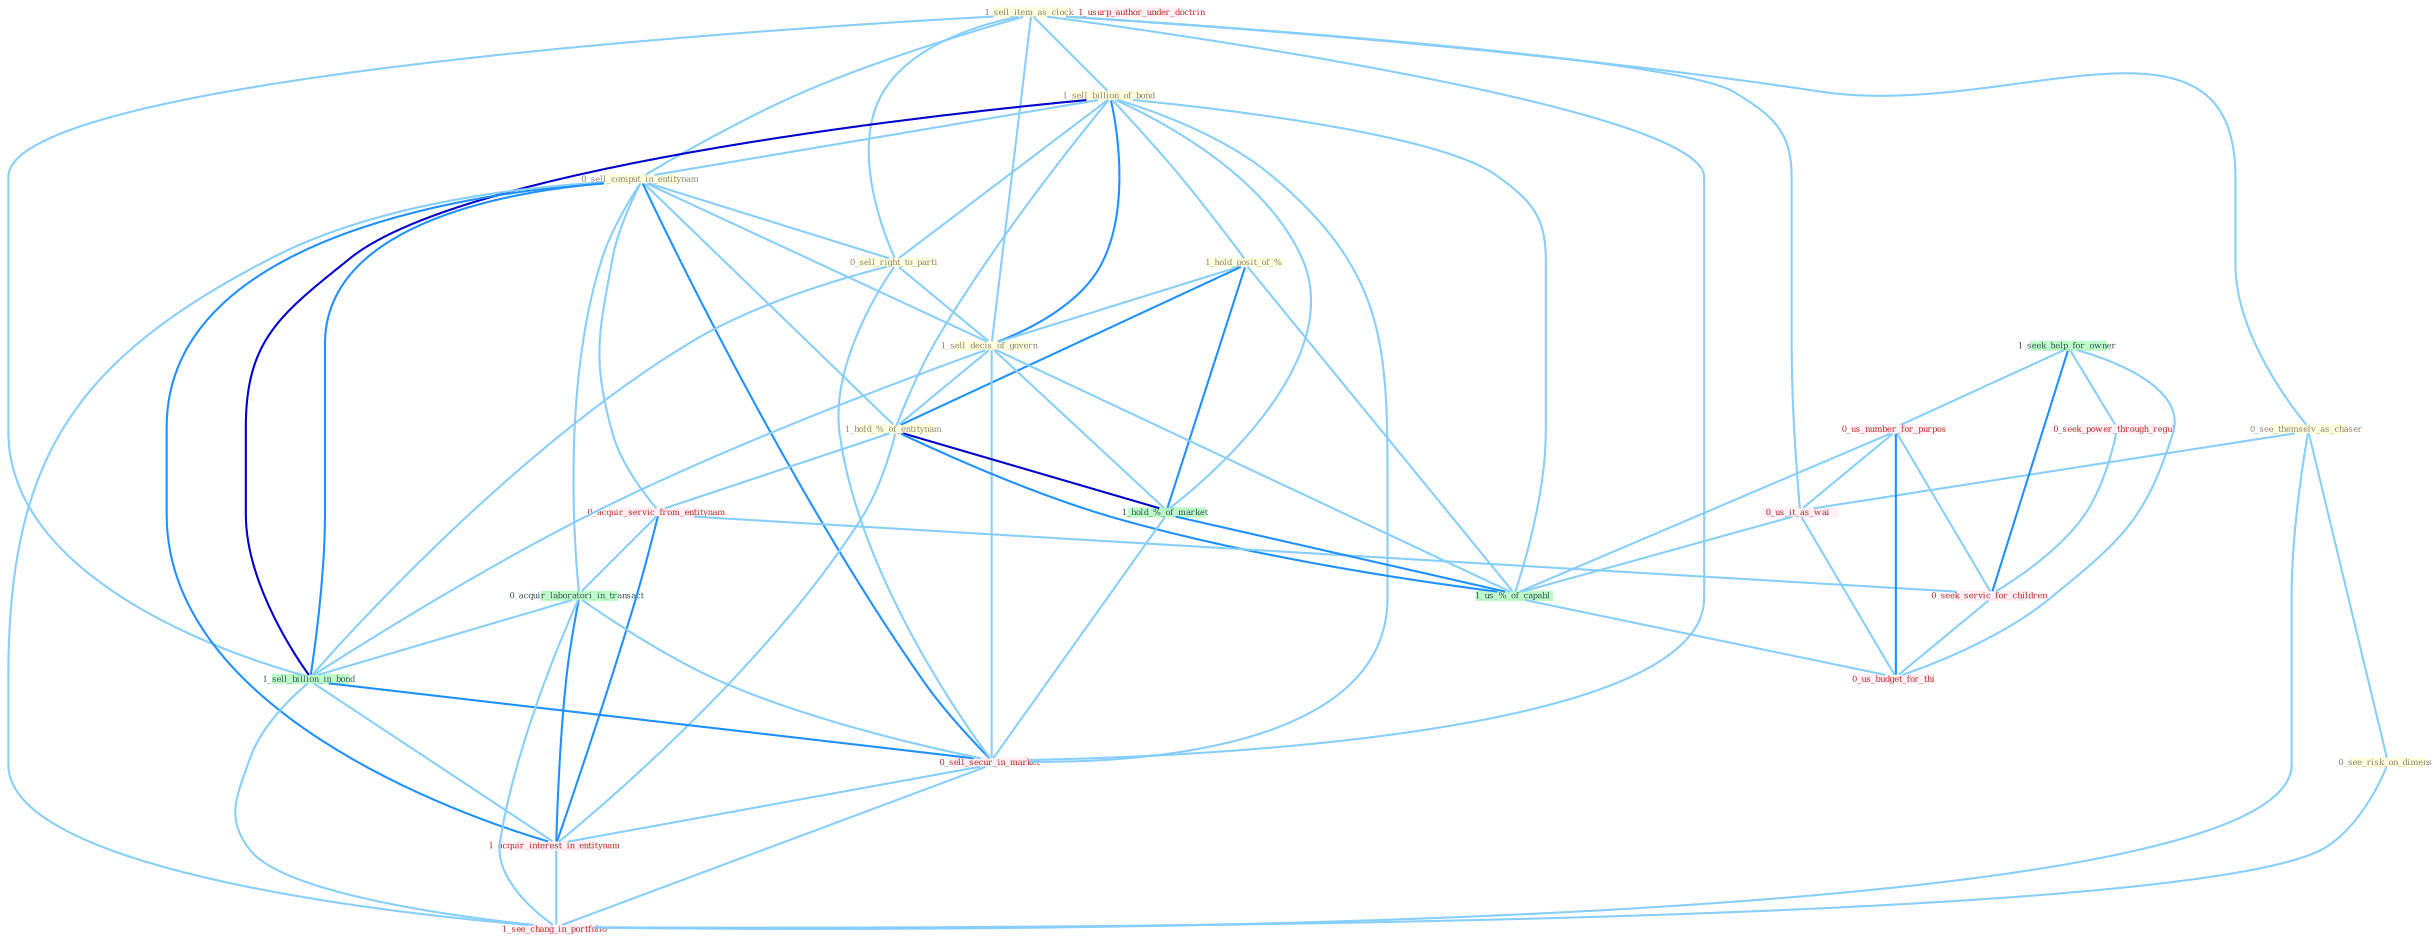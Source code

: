 Graph G{ 
    node
    [shape=polygon,style=filled,width=.5,height=.06,color="#BDFCC9",fixedsize=true,fontsize=4,
    fontcolor="#2f4f4f"];
    {node
    [color="#ffffe0", fontcolor="#8b7d6b"] "1_sell_item_as_clock " "1_sell_billion_of_bond " "1_hold_posit_of_% " "0_see_themselv_as_chaser " "0_sell_comput_in_entitynam " "0_sell_right_to_parti " "0_see_risk_on_dimens " "1_sell_decis_of_govern " "1_hold_%_of_entitynam "}
{node [color="#fff0f5", fontcolor="#b22222"] "0_acquir_servic_from_entitynam " "0_seek_power_through_regul " "0_us_number_for_purpos " "0_us_it_as_wai " "1_usurp_author_under_doctrin " "0_sell_secur_in_market " "1_acquir_interest_in_entitynam " "0_seek_servic_for_children " "1_see_chang_in_portfolio " "0_us_budget_for_thi "}
edge [color="#B0E2FF"];

	"1_sell_item_as_clock " -- "1_sell_billion_of_bond " [w="1", color="#87cefa" ];
	"1_sell_item_as_clock " -- "0_see_themselv_as_chaser " [w="1", color="#87cefa" ];
	"1_sell_item_as_clock " -- "0_sell_comput_in_entitynam " [w="1", color="#87cefa" ];
	"1_sell_item_as_clock " -- "0_sell_right_to_parti " [w="1", color="#87cefa" ];
	"1_sell_item_as_clock " -- "1_sell_decis_of_govern " [w="1", color="#87cefa" ];
	"1_sell_item_as_clock " -- "1_sell_billion_in_bond " [w="1", color="#87cefa" ];
	"1_sell_item_as_clock " -- "0_us_it_as_wai " [w="1", color="#87cefa" ];
	"1_sell_item_as_clock " -- "0_sell_secur_in_market " [w="1", color="#87cefa" ];
	"1_sell_billion_of_bond " -- "1_hold_posit_of_% " [w="1", color="#87cefa" ];
	"1_sell_billion_of_bond " -- "0_sell_comput_in_entitynam " [w="1", color="#87cefa" ];
	"1_sell_billion_of_bond " -- "0_sell_right_to_parti " [w="1", color="#87cefa" ];
	"1_sell_billion_of_bond " -- "1_sell_decis_of_govern " [w="2", color="#1e90ff" , len=0.8];
	"1_sell_billion_of_bond " -- "1_hold_%_of_entitynam " [w="1", color="#87cefa" ];
	"1_sell_billion_of_bond " -- "1_hold_%_of_market " [w="1", color="#87cefa" ];
	"1_sell_billion_of_bond " -- "1_sell_billion_in_bond " [w="3", color="#0000cd" , len=0.6];
	"1_sell_billion_of_bond " -- "1_us_%_of_capabl " [w="1", color="#87cefa" ];
	"1_sell_billion_of_bond " -- "0_sell_secur_in_market " [w="1", color="#87cefa" ];
	"1_hold_posit_of_% " -- "1_sell_decis_of_govern " [w="1", color="#87cefa" ];
	"1_hold_posit_of_% " -- "1_hold_%_of_entitynam " [w="2", color="#1e90ff" , len=0.8];
	"1_hold_posit_of_% " -- "1_hold_%_of_market " [w="2", color="#1e90ff" , len=0.8];
	"1_hold_posit_of_% " -- "1_us_%_of_capabl " [w="1", color="#87cefa" ];
	"0_see_themselv_as_chaser " -- "0_see_risk_on_dimens " [w="1", color="#87cefa" ];
	"0_see_themselv_as_chaser " -- "0_us_it_as_wai " [w="1", color="#87cefa" ];
	"0_see_themselv_as_chaser " -- "1_see_chang_in_portfolio " [w="1", color="#87cefa" ];
	"0_sell_comput_in_entitynam " -- "0_sell_right_to_parti " [w="1", color="#87cefa" ];
	"0_sell_comput_in_entitynam " -- "1_sell_decis_of_govern " [w="1", color="#87cefa" ];
	"0_sell_comput_in_entitynam " -- "1_hold_%_of_entitynam " [w="1", color="#87cefa" ];
	"0_sell_comput_in_entitynam " -- "0_acquir_servic_from_entitynam " [w="1", color="#87cefa" ];
	"0_sell_comput_in_entitynam " -- "0_acquir_laboratori_in_transact " [w="1", color="#87cefa" ];
	"0_sell_comput_in_entitynam " -- "1_sell_billion_in_bond " [w="2", color="#1e90ff" , len=0.8];
	"0_sell_comput_in_entitynam " -- "0_sell_secur_in_market " [w="2", color="#1e90ff" , len=0.8];
	"0_sell_comput_in_entitynam " -- "1_acquir_interest_in_entitynam " [w="2", color="#1e90ff" , len=0.8];
	"0_sell_comput_in_entitynam " -- "1_see_chang_in_portfolio " [w="1", color="#87cefa" ];
	"0_sell_right_to_parti " -- "1_sell_decis_of_govern " [w="1", color="#87cefa" ];
	"0_sell_right_to_parti " -- "1_sell_billion_in_bond " [w="1", color="#87cefa" ];
	"0_sell_right_to_parti " -- "0_sell_secur_in_market " [w="1", color="#87cefa" ];
	"0_see_risk_on_dimens " -- "1_see_chang_in_portfolio " [w="1", color="#87cefa" ];
	"1_sell_decis_of_govern " -- "1_hold_%_of_entitynam " [w="1", color="#87cefa" ];
	"1_sell_decis_of_govern " -- "1_hold_%_of_market " [w="1", color="#87cefa" ];
	"1_sell_decis_of_govern " -- "1_sell_billion_in_bond " [w="1", color="#87cefa" ];
	"1_sell_decis_of_govern " -- "1_us_%_of_capabl " [w="1", color="#87cefa" ];
	"1_sell_decis_of_govern " -- "0_sell_secur_in_market " [w="1", color="#87cefa" ];
	"1_hold_%_of_entitynam " -- "0_acquir_servic_from_entitynam " [w="1", color="#87cefa" ];
	"1_hold_%_of_entitynam " -- "1_hold_%_of_market " [w="3", color="#0000cd" , len=0.6];
	"1_hold_%_of_entitynam " -- "1_us_%_of_capabl " [w="2", color="#1e90ff" , len=0.8];
	"1_hold_%_of_entitynam " -- "1_acquir_interest_in_entitynam " [w="1", color="#87cefa" ];
	"1_seek_help_for_owner " -- "0_seek_power_through_regul " [w="1", color="#87cefa" ];
	"1_seek_help_for_owner " -- "0_us_number_for_purpos " [w="1", color="#87cefa" ];
	"1_seek_help_for_owner " -- "0_seek_servic_for_children " [w="2", color="#1e90ff" , len=0.8];
	"1_seek_help_for_owner " -- "0_us_budget_for_thi " [w="1", color="#87cefa" ];
	"0_acquir_servic_from_entitynam " -- "0_acquir_laboratori_in_transact " [w="1", color="#87cefa" ];
	"0_acquir_servic_from_entitynam " -- "1_acquir_interest_in_entitynam " [w="2", color="#1e90ff" , len=0.8];
	"0_acquir_servic_from_entitynam " -- "0_seek_servic_for_children " [w="1", color="#87cefa" ];
	"1_hold_%_of_market " -- "1_us_%_of_capabl " [w="2", color="#1e90ff" , len=0.8];
	"1_hold_%_of_market " -- "0_sell_secur_in_market " [w="1", color="#87cefa" ];
	"0_seek_power_through_regul " -- "0_seek_servic_for_children " [w="1", color="#87cefa" ];
	"0_us_number_for_purpos " -- "0_us_it_as_wai " [w="1", color="#87cefa" ];
	"0_us_number_for_purpos " -- "1_us_%_of_capabl " [w="1", color="#87cefa" ];
	"0_us_number_for_purpos " -- "0_seek_servic_for_children " [w="1", color="#87cefa" ];
	"0_us_number_for_purpos " -- "0_us_budget_for_thi " [w="2", color="#1e90ff" , len=0.8];
	"0_acquir_laboratori_in_transact " -- "1_sell_billion_in_bond " [w="1", color="#87cefa" ];
	"0_acquir_laboratori_in_transact " -- "0_sell_secur_in_market " [w="1", color="#87cefa" ];
	"0_acquir_laboratori_in_transact " -- "1_acquir_interest_in_entitynam " [w="2", color="#1e90ff" , len=0.8];
	"0_acquir_laboratori_in_transact " -- "1_see_chang_in_portfolio " [w="1", color="#87cefa" ];
	"1_sell_billion_in_bond " -- "0_sell_secur_in_market " [w="2", color="#1e90ff" , len=0.8];
	"1_sell_billion_in_bond " -- "1_acquir_interest_in_entitynam " [w="1", color="#87cefa" ];
	"1_sell_billion_in_bond " -- "1_see_chang_in_portfolio " [w="1", color="#87cefa" ];
	"0_us_it_as_wai " -- "1_us_%_of_capabl " [w="1", color="#87cefa" ];
	"0_us_it_as_wai " -- "0_us_budget_for_thi " [w="1", color="#87cefa" ];
	"1_us_%_of_capabl " -- "0_us_budget_for_thi " [w="1", color="#87cefa" ];
	"0_sell_secur_in_market " -- "1_acquir_interest_in_entitynam " [w="1", color="#87cefa" ];
	"0_sell_secur_in_market " -- "1_see_chang_in_portfolio " [w="1", color="#87cefa" ];
	"1_acquir_interest_in_entitynam " -- "1_see_chang_in_portfolio " [w="1", color="#87cefa" ];
	"0_seek_servic_for_children " -- "0_us_budget_for_thi " [w="1", color="#87cefa" ];
}
